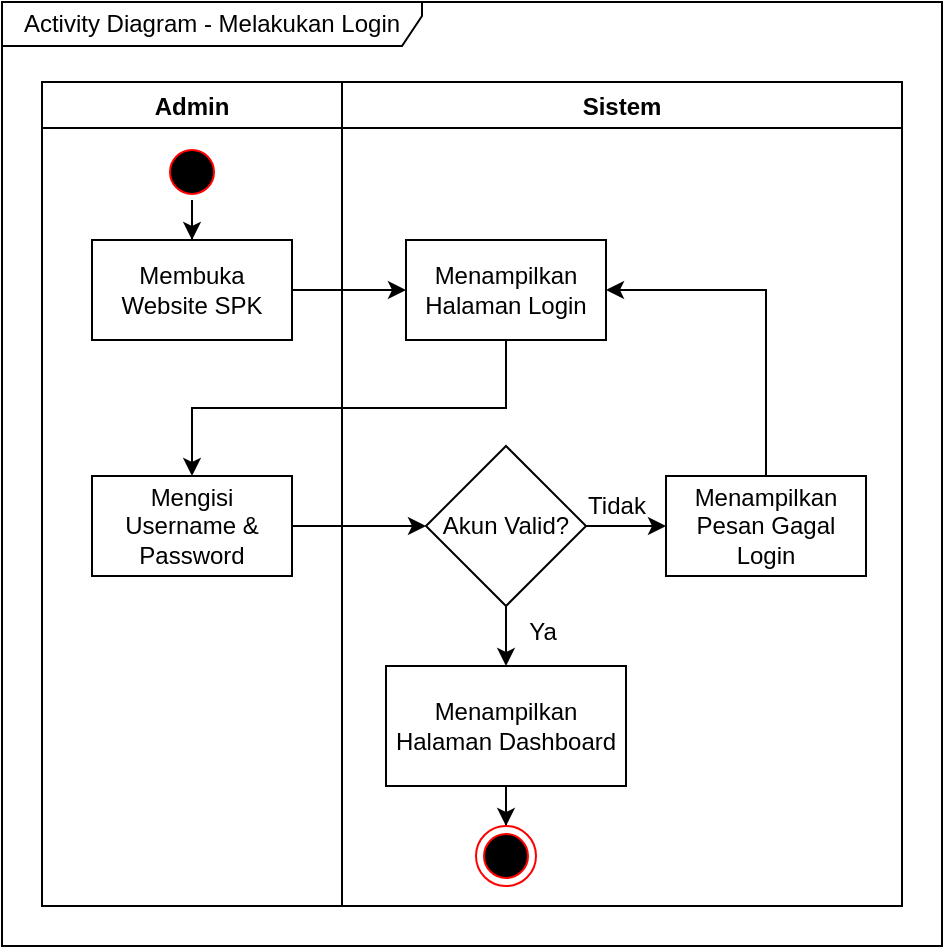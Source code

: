 <mxfile version="28.1.2">
  <diagram name="Page-1" id="w_9z_CsoFbj1ioF1p8VJ">
    <mxGraphModel dx="1042" dy="527" grid="1" gridSize="10" guides="1" tooltips="1" connect="1" arrows="1" fold="1" page="1" pageScale="1" pageWidth="827" pageHeight="1169" math="0" shadow="0">
      <root>
        <mxCell id="0" />
        <mxCell id="1" parent="0" />
        <mxCell id="WCEBS_F5K5oNMO1We3N5-1" value="Admin" style="swimlane;" vertex="1" parent="1">
          <mxGeometry x="180" y="48" width="150" height="412" as="geometry" />
        </mxCell>
        <mxCell id="WCEBS_F5K5oNMO1We3N5-3" value="Activity Diagram - Melakukan Login" style="shape=umlFrame;whiteSpace=wrap;html=1;pointerEvents=0;width=210;height=22;" vertex="1" parent="1">
          <mxGeometry x="160" y="8" width="470" height="472" as="geometry" />
        </mxCell>
        <mxCell id="WCEBS_F5K5oNMO1We3N5-7" style="edgeStyle=orthogonalEdgeStyle;rounded=0;orthogonalLoop=1;jettySize=auto;html=1;entryX=0.5;entryY=0;entryDx=0;entryDy=0;" edge="1" parent="1" source="WCEBS_F5K5oNMO1We3N5-4" target="WCEBS_F5K5oNMO1We3N5-6">
          <mxGeometry relative="1" as="geometry" />
        </mxCell>
        <mxCell id="WCEBS_F5K5oNMO1We3N5-4" value="" style="ellipse;html=1;shape=startState;fillColor=#000000;strokeColor=#ff0000;" vertex="1" parent="1">
          <mxGeometry x="240" y="78" width="30" height="30" as="geometry" />
        </mxCell>
        <mxCell id="WCEBS_F5K5oNMO1We3N5-40" style="edgeStyle=orthogonalEdgeStyle;rounded=0;orthogonalLoop=1;jettySize=auto;html=1;entryX=0;entryY=0.5;entryDx=0;entryDy=0;" edge="1" parent="1" source="WCEBS_F5K5oNMO1We3N5-6" target="WCEBS_F5K5oNMO1We3N5-9">
          <mxGeometry relative="1" as="geometry" />
        </mxCell>
        <mxCell id="WCEBS_F5K5oNMO1We3N5-6" value="Membuka Website SPK" style="html=1;dashed=0;whiteSpace=wrap;" vertex="1" parent="1">
          <mxGeometry x="205" y="127" width="100" height="50" as="geometry" />
        </mxCell>
        <mxCell id="WCEBS_F5K5oNMO1We3N5-8" value="Sistem" style="swimlane;" vertex="1" parent="1">
          <mxGeometry x="330" y="48" width="280" height="412" as="geometry" />
        </mxCell>
        <mxCell id="WCEBS_F5K5oNMO1We3N5-9" value="Menampilkan Halaman Login" style="html=1;dashed=0;whiteSpace=wrap;" vertex="1" parent="WCEBS_F5K5oNMO1We3N5-8">
          <mxGeometry x="32" y="79" width="100" height="50" as="geometry" />
        </mxCell>
        <mxCell id="WCEBS_F5K5oNMO1We3N5-20" value="" style="edgeStyle=orthogonalEdgeStyle;rounded=0;orthogonalLoop=1;jettySize=auto;html=1;" edge="1" parent="WCEBS_F5K5oNMO1We3N5-8" source="WCEBS_F5K5oNMO1We3N5-15" target="WCEBS_F5K5oNMO1We3N5-19">
          <mxGeometry relative="1" as="geometry" />
        </mxCell>
        <mxCell id="WCEBS_F5K5oNMO1We3N5-44" style="edgeStyle=orthogonalEdgeStyle;rounded=0;orthogonalLoop=1;jettySize=auto;html=1;entryX=0;entryY=0.5;entryDx=0;entryDy=0;" edge="1" parent="WCEBS_F5K5oNMO1We3N5-8" source="WCEBS_F5K5oNMO1We3N5-15" target="WCEBS_F5K5oNMO1We3N5-28">
          <mxGeometry relative="1" as="geometry" />
        </mxCell>
        <mxCell id="WCEBS_F5K5oNMO1We3N5-15" value="Akun Valid?" style="rhombus;whiteSpace=wrap;html=1;dashed=0;" vertex="1" parent="WCEBS_F5K5oNMO1We3N5-8">
          <mxGeometry x="42" y="182" width="80" height="80" as="geometry" />
        </mxCell>
        <mxCell id="WCEBS_F5K5oNMO1We3N5-27" style="edgeStyle=orthogonalEdgeStyle;rounded=0;orthogonalLoop=1;jettySize=auto;html=1;entryX=0.5;entryY=0;entryDx=0;entryDy=0;" edge="1" parent="WCEBS_F5K5oNMO1We3N5-8" source="WCEBS_F5K5oNMO1We3N5-19" target="WCEBS_F5K5oNMO1We3N5-26">
          <mxGeometry relative="1" as="geometry" />
        </mxCell>
        <mxCell id="WCEBS_F5K5oNMO1We3N5-19" value="Menampilkan Halaman Dashboard" style="whiteSpace=wrap;html=1;dashed=0;" vertex="1" parent="WCEBS_F5K5oNMO1We3N5-8">
          <mxGeometry x="22" y="292" width="120" height="60" as="geometry" />
        </mxCell>
        <mxCell id="WCEBS_F5K5oNMO1We3N5-21" value="Ya" style="text;html=1;align=center;verticalAlign=middle;resizable=0;points=[];autosize=1;strokeColor=none;fillColor=none;" vertex="1" parent="WCEBS_F5K5oNMO1We3N5-8">
          <mxGeometry x="80" y="260" width="40" height="30" as="geometry" />
        </mxCell>
        <mxCell id="WCEBS_F5K5oNMO1We3N5-26" value="" style="ellipse;html=1;shape=endState;fillColor=#000000;strokeColor=#ff0000;" vertex="1" parent="WCEBS_F5K5oNMO1We3N5-8">
          <mxGeometry x="67" y="372" width="30" height="30" as="geometry" />
        </mxCell>
        <mxCell id="WCEBS_F5K5oNMO1We3N5-23" value="Tidak" style="text;html=1;align=center;verticalAlign=middle;resizable=0;points=[];autosize=1;strokeColor=none;fillColor=none;" vertex="1" parent="WCEBS_F5K5oNMO1We3N5-8">
          <mxGeometry x="112" y="197" width="50" height="30" as="geometry" />
        </mxCell>
        <mxCell id="WCEBS_F5K5oNMO1We3N5-45" style="edgeStyle=orthogonalEdgeStyle;rounded=0;orthogonalLoop=1;jettySize=auto;html=1;exitX=0.5;exitY=0;exitDx=0;exitDy=0;entryX=1;entryY=0.5;entryDx=0;entryDy=0;" edge="1" parent="WCEBS_F5K5oNMO1We3N5-8" source="WCEBS_F5K5oNMO1We3N5-28" target="WCEBS_F5K5oNMO1We3N5-9">
          <mxGeometry relative="1" as="geometry" />
        </mxCell>
        <mxCell id="WCEBS_F5K5oNMO1We3N5-28" value="Menampilkan Pesan Gagal Login" style="html=1;dashed=0;whiteSpace=wrap;" vertex="1" parent="WCEBS_F5K5oNMO1We3N5-8">
          <mxGeometry x="162" y="197" width="100" height="50" as="geometry" />
        </mxCell>
        <mxCell id="WCEBS_F5K5oNMO1We3N5-42" style="edgeStyle=orthogonalEdgeStyle;rounded=0;orthogonalLoop=1;jettySize=auto;html=1;entryX=0;entryY=0.5;entryDx=0;entryDy=0;" edge="1" parent="1" source="WCEBS_F5K5oNMO1We3N5-11" target="WCEBS_F5K5oNMO1We3N5-15">
          <mxGeometry relative="1" as="geometry" />
        </mxCell>
        <mxCell id="WCEBS_F5K5oNMO1We3N5-11" value="Mengisi Username &amp;amp; Password" style="html=1;dashed=0;whiteSpace=wrap;" vertex="1" parent="1">
          <mxGeometry x="205" y="245" width="100" height="50" as="geometry" />
        </mxCell>
        <mxCell id="WCEBS_F5K5oNMO1We3N5-41" style="edgeStyle=orthogonalEdgeStyle;rounded=0;orthogonalLoop=1;jettySize=auto;html=1;entryX=0.5;entryY=0;entryDx=0;entryDy=0;exitX=0.5;exitY=1;exitDx=0;exitDy=0;" edge="1" parent="1" source="WCEBS_F5K5oNMO1We3N5-9" target="WCEBS_F5K5oNMO1We3N5-11">
          <mxGeometry relative="1" as="geometry" />
        </mxCell>
      </root>
    </mxGraphModel>
  </diagram>
</mxfile>
